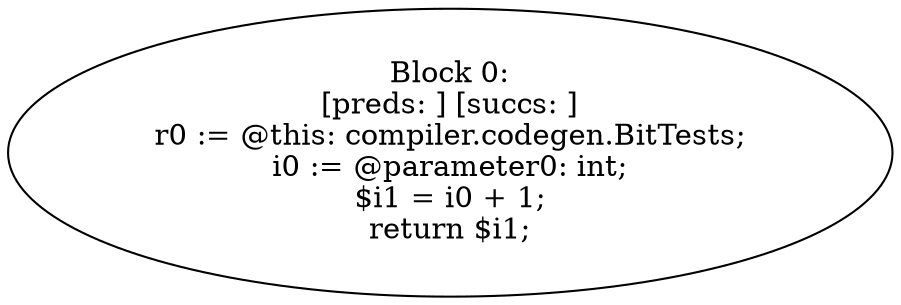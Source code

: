 digraph "unitGraph" {
    "Block 0:
[preds: ] [succs: ]
r0 := @this: compiler.codegen.BitTests;
i0 := @parameter0: int;
$i1 = i0 + 1;
return $i1;
"
}
